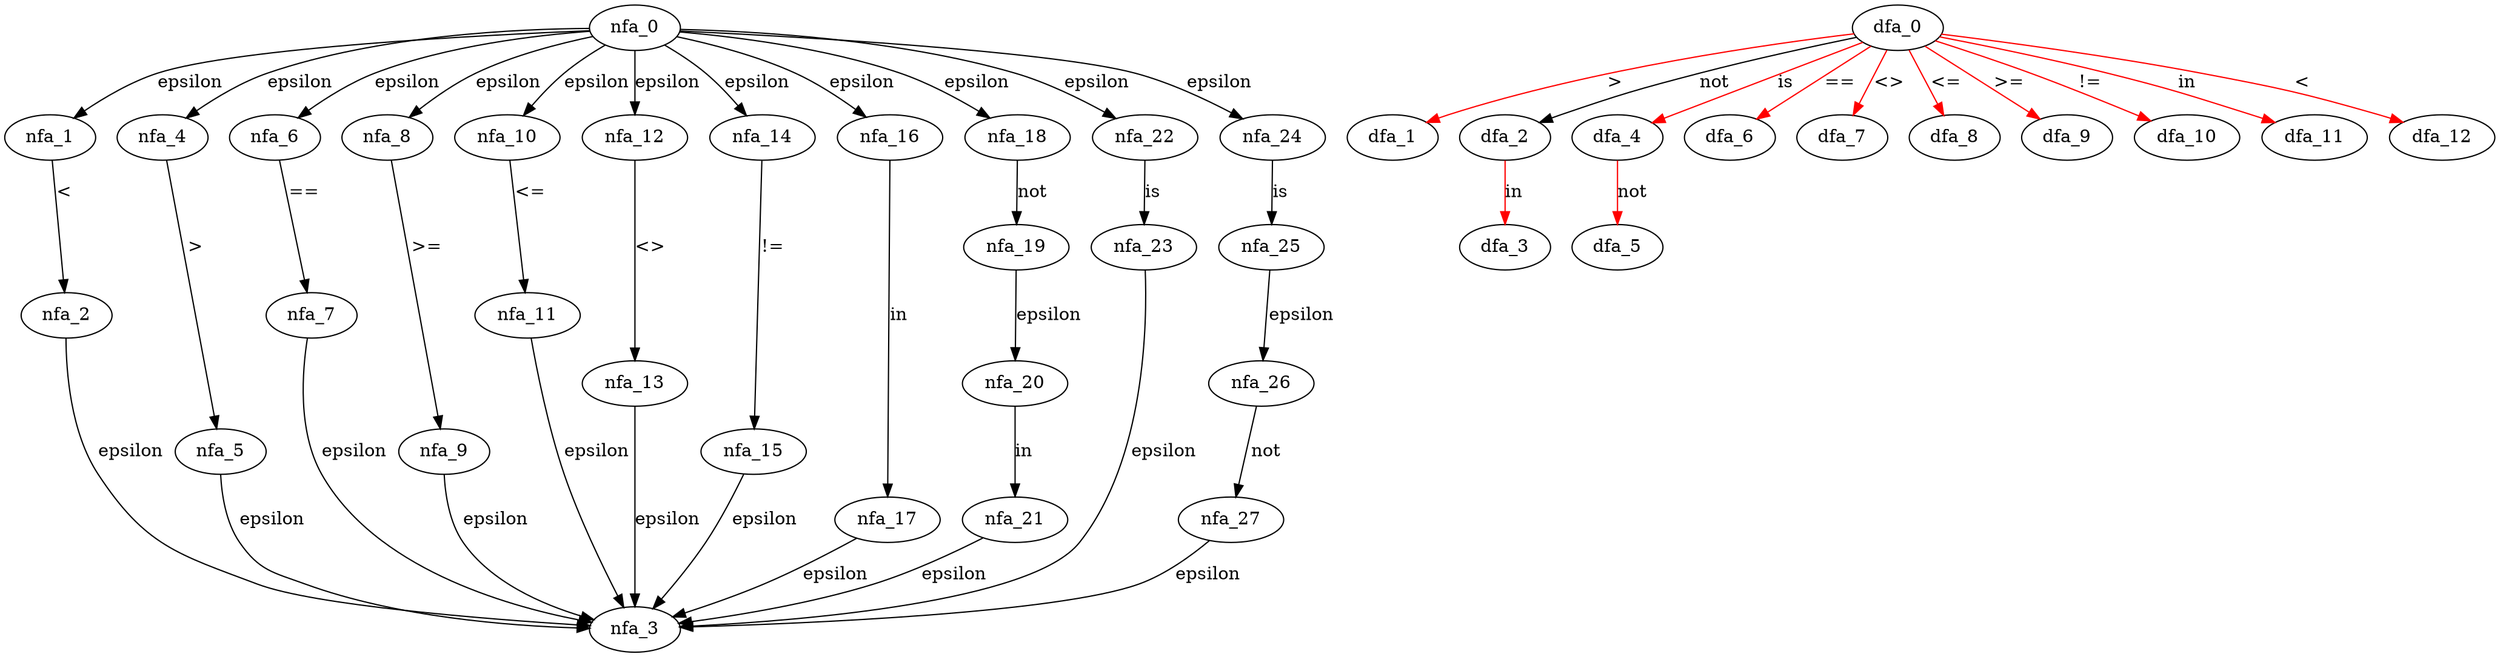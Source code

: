digraph comp_op {
 subgraph comp_op_nfa {
  nfa_0->nfa_1[label=epsilon]
  nfa_1->nfa_2[label="<"]
  nfa_2->nfa_3[label=epsilon]
  nfa_0->nfa_4[label=epsilon]
  nfa_4->nfa_5[label=">"]
  nfa_5->nfa_3[label=epsilon]
  nfa_0->nfa_6[label=epsilon]
  nfa_6->nfa_7[label="=="]
  nfa_7->nfa_3[label=epsilon]
  nfa_0->nfa_8[label=epsilon]
  nfa_8->nfa_9[label=">="]
  nfa_9->nfa_3[label=epsilon]
  nfa_0->nfa_10[label=epsilon]
  nfa_10->nfa_11[label="<="]
  nfa_11->nfa_3[label=epsilon]
  nfa_0->nfa_12[label=epsilon]
  nfa_12->nfa_13[label="<>"]
  nfa_13->nfa_3[label=epsilon]
  nfa_0->nfa_14[label=epsilon]
  nfa_14->nfa_15[label="!="]
  nfa_15->nfa_3[label=epsilon]
  nfa_0->nfa_16[label=epsilon]
  nfa_16->nfa_17[label="in"]
  nfa_17->nfa_3[label=epsilon]
  nfa_0->nfa_18[label=epsilon]
  nfa_18->nfa_19[label="not"]
  nfa_19->nfa_20[label=epsilon]
  nfa_20->nfa_21[label="in"]
  nfa_21->nfa_3[label=epsilon]
  nfa_0->nfa_22[label=epsilon]
  nfa_22->nfa_23[label="is"]
  nfa_23->nfa_3[label=epsilon]
  nfa_0->nfa_24[label=epsilon]
  nfa_24->nfa_25[label="is"]
  nfa_25->nfa_26[label=epsilon]
  nfa_26->nfa_27[label="not"]
  nfa_27->nfa_3[label=epsilon]
  }
 subgraph comp_op_dfa {
  dfa_0->dfa_1[label=">",color=red]
  dfa_0->dfa_2[label="not"]
  dfa_2->dfa_3[label="in",color=red]
  dfa_0->dfa_4[label="is",color=red]
  dfa_4->dfa_5[label="not",color=red]
  dfa_0->dfa_6[label="==",color=red]
  dfa_0->dfa_7[label="<>",color=red]
  dfa_0->dfa_8[label="<=",color=red]
  dfa_0->dfa_9[label=">=",color=red]
  dfa_0->dfa_10[label="!=",color=red]
  dfa_0->dfa_11[label="in",color=red]
  dfa_0->dfa_12[label="<",color=red]
  }
}
